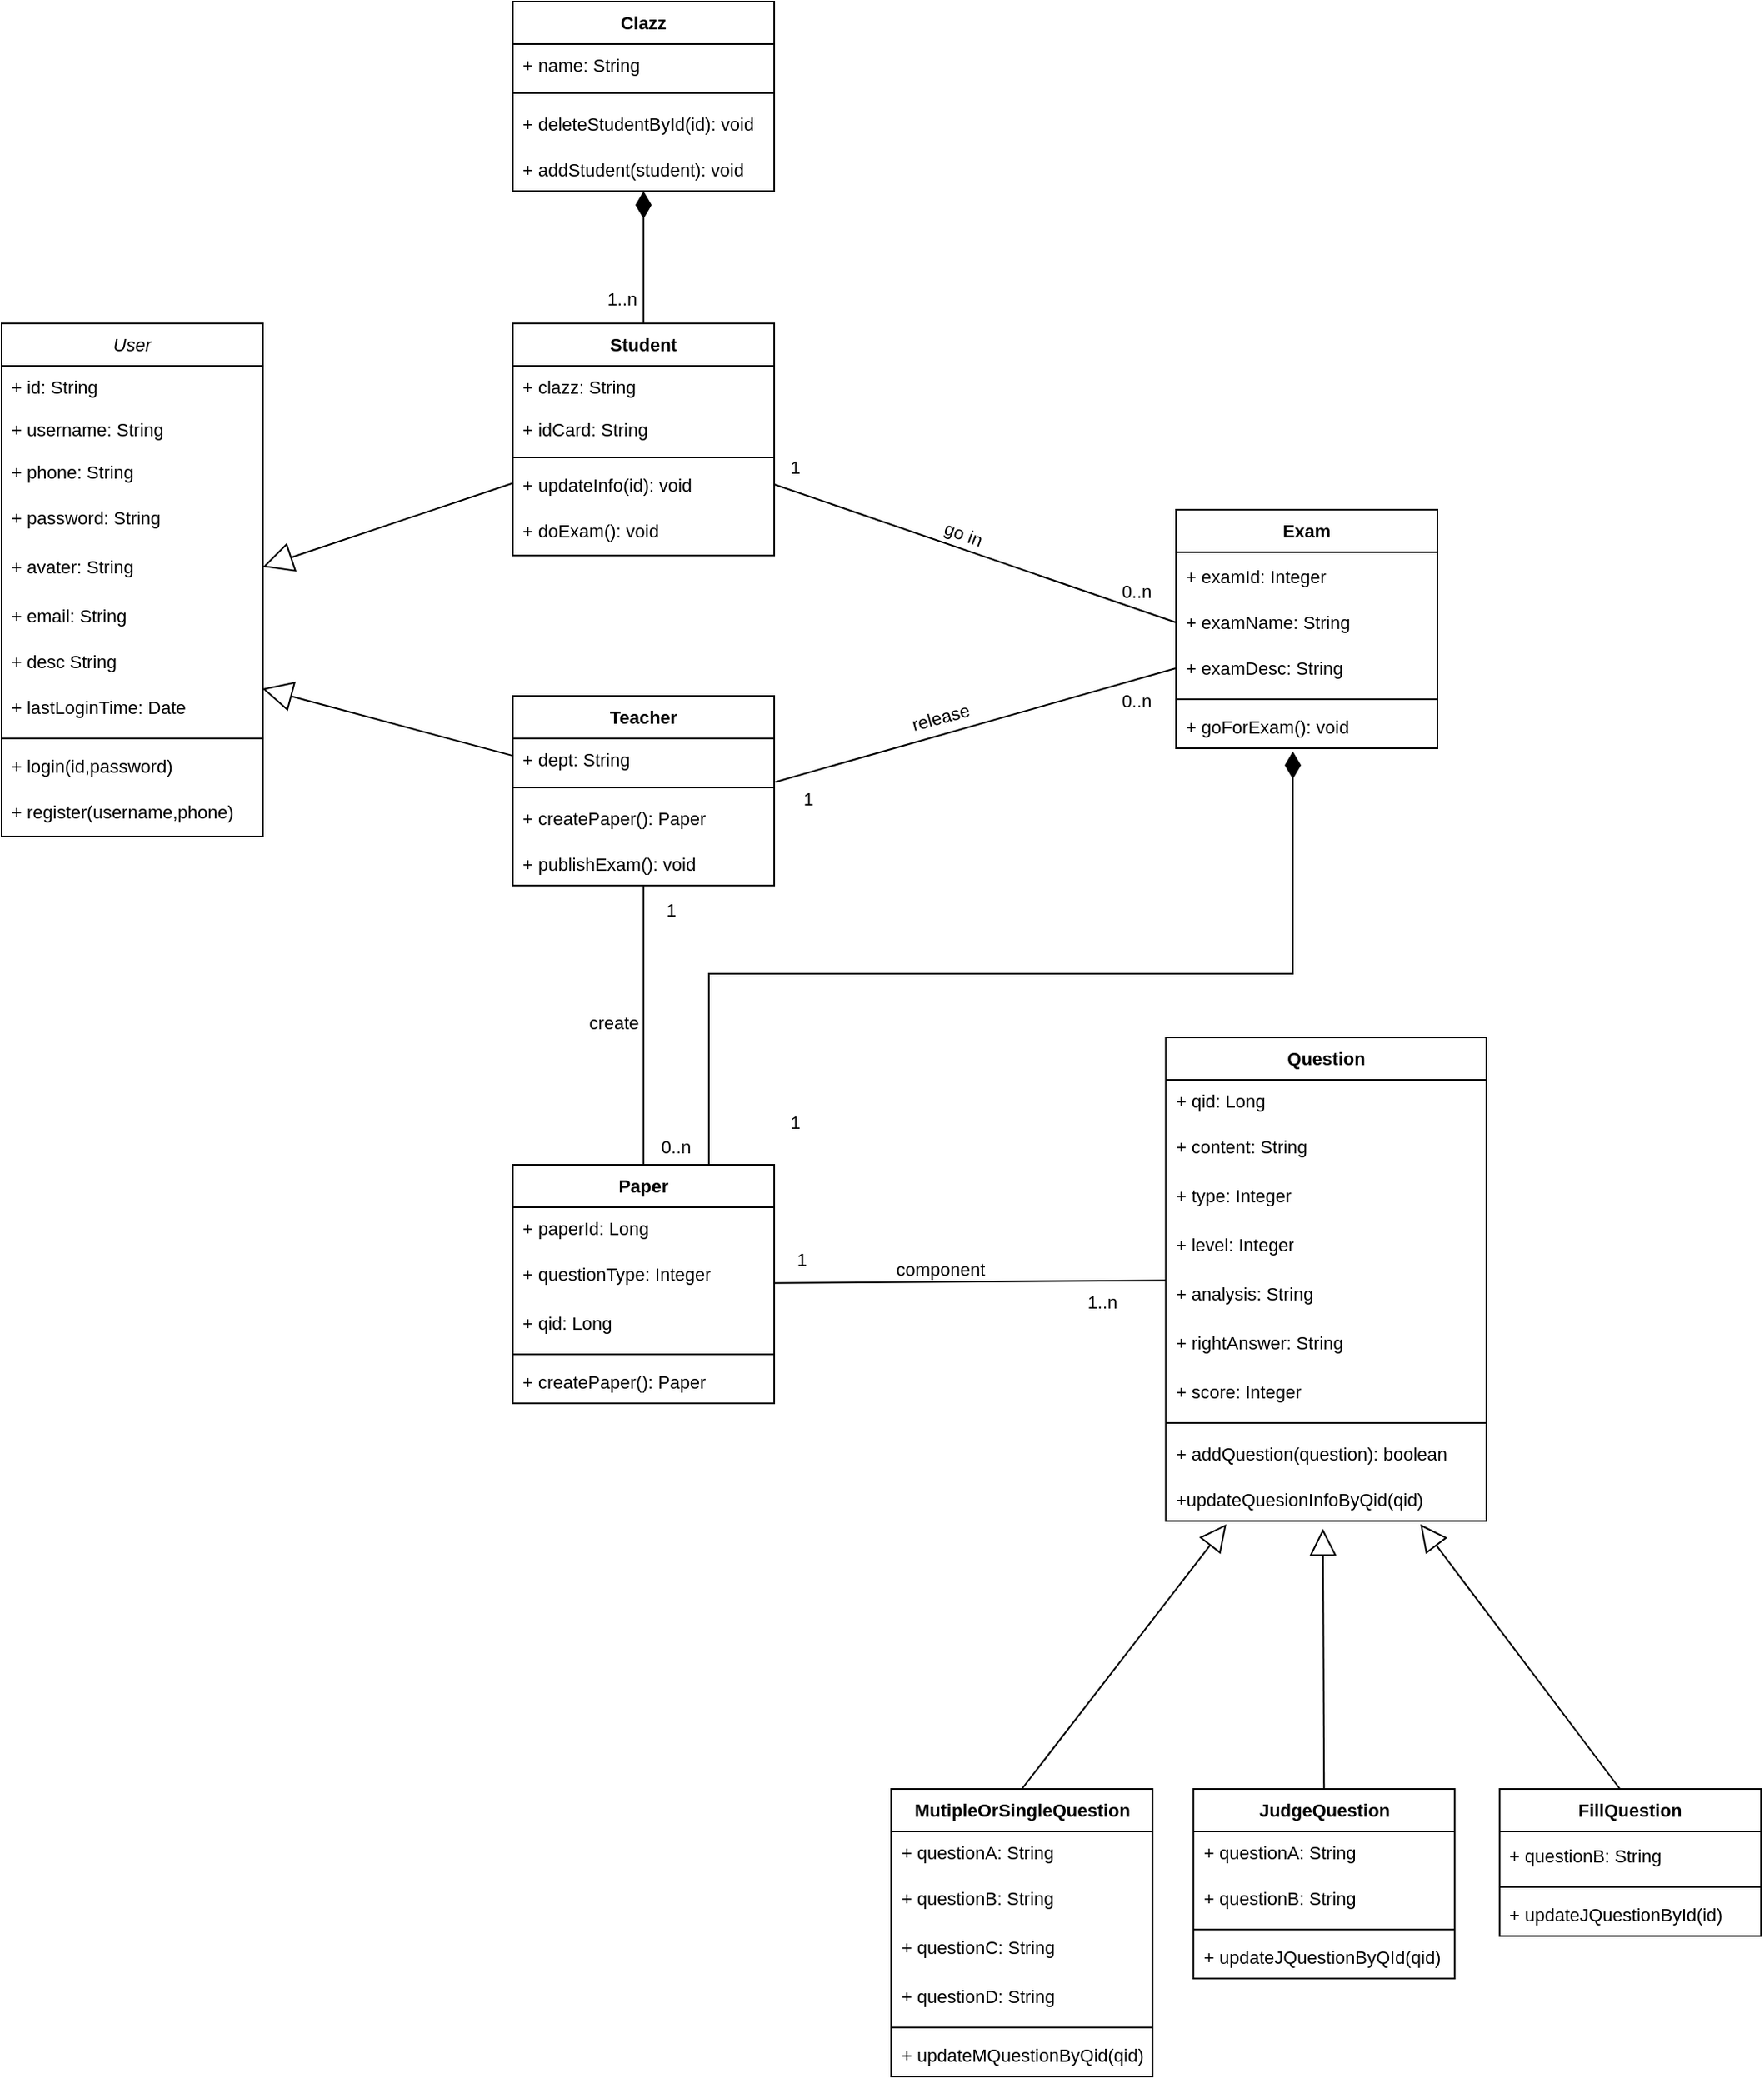 <mxfile version="22.0.8" type="github">
  <diagram id="C5RBs43oDa-KdzZeNtuy" name="Page-1">
    <mxGraphModel dx="936" dy="950" grid="0" gridSize="10" guides="1" tooltips="1" connect="1" arrows="1" fold="1" page="0" pageScale="1" pageWidth="827" pageHeight="1169" math="0" shadow="0">
      <root>
        <mxCell id="WIyWlLk6GJQsqaUBKTNV-0" />
        <mxCell id="WIyWlLk6GJQsqaUBKTNV-1" parent="WIyWlLk6GJQsqaUBKTNV-0" />
        <mxCell id="zkfFHV4jXpPFQw0GAbJ--0" value="User" style="swimlane;fontStyle=2;align=center;verticalAlign=top;childLayout=stackLayout;horizontal=1;startSize=26;horizontalStack=0;resizeParent=1;resizeLast=0;collapsible=1;marginBottom=0;rounded=0;shadow=0;strokeWidth=1;fontSize=11;" parent="WIyWlLk6GJQsqaUBKTNV-1" vertex="1">
          <mxGeometry x="101" y="64" width="160" height="314" as="geometry">
            <mxRectangle x="280" y="110" width="160" height="26" as="alternateBounds" />
          </mxGeometry>
        </mxCell>
        <mxCell id="zkfFHV4jXpPFQw0GAbJ--1" value="+ id: String" style="text;align=left;verticalAlign=top;spacingLeft=4;spacingRight=4;overflow=hidden;rotatable=0;points=[[0,0.5],[1,0.5]];portConstraint=eastwest;fontSize=11;" parent="zkfFHV4jXpPFQw0GAbJ--0" vertex="1">
          <mxGeometry y="26" width="160" height="26" as="geometry" />
        </mxCell>
        <mxCell id="zkfFHV4jXpPFQw0GAbJ--2" value="+ username: String" style="text;align=left;verticalAlign=top;spacingLeft=4;spacingRight=4;overflow=hidden;rotatable=0;points=[[0,0.5],[1,0.5]];portConstraint=eastwest;rounded=0;shadow=0;html=0;fontSize=11;" parent="zkfFHV4jXpPFQw0GAbJ--0" vertex="1">
          <mxGeometry y="52" width="160" height="26" as="geometry" />
        </mxCell>
        <mxCell id="zkfFHV4jXpPFQw0GAbJ--3" value="+ phone: String" style="text;align=left;verticalAlign=top;spacingLeft=4;spacingRight=4;overflow=hidden;rotatable=0;points=[[0,0.5],[1,0.5]];portConstraint=eastwest;rounded=0;shadow=0;html=0;fontSize=11;" parent="zkfFHV4jXpPFQw0GAbJ--0" vertex="1">
          <mxGeometry y="78" width="160" height="26" as="geometry" />
        </mxCell>
        <mxCell id="CQEFL2mhmP3pLworNLFp-5" value="+ password: String" style="text;strokeColor=none;fillColor=none;align=left;verticalAlign=middle;spacingLeft=4;spacingRight=4;overflow=hidden;points=[[0,0.5],[1,0.5]];portConstraint=eastwest;rotatable=0;whiteSpace=wrap;html=1;fontSize=11;" parent="zkfFHV4jXpPFQw0GAbJ--0" vertex="1">
          <mxGeometry y="104" width="160" height="30" as="geometry" />
        </mxCell>
        <mxCell id="CQEFL2mhmP3pLworNLFp-17" value="+ avater: String" style="text;strokeColor=none;fillColor=none;align=left;verticalAlign=middle;spacingLeft=4;spacingRight=4;overflow=hidden;points=[[0,0.5],[1,0.5]];portConstraint=eastwest;rotatable=0;whiteSpace=wrap;html=1;fontSize=11;" parent="zkfFHV4jXpPFQw0GAbJ--0" vertex="1">
          <mxGeometry y="134" width="160" height="30" as="geometry" />
        </mxCell>
        <mxCell id="CQEFL2mhmP3pLworNLFp-18" value="+ email: String" style="text;strokeColor=none;fillColor=none;align=left;verticalAlign=middle;spacingLeft=4;spacingRight=4;overflow=hidden;points=[[0,0.5],[1,0.5]];portConstraint=eastwest;rotatable=0;whiteSpace=wrap;html=1;fontSize=11;" parent="zkfFHV4jXpPFQw0GAbJ--0" vertex="1">
          <mxGeometry y="164" width="160" height="30" as="geometry" />
        </mxCell>
        <mxCell id="tEtHllRz7IMj_6NWPrq5-5" value="+ desc String" style="text;strokeColor=none;fillColor=none;align=left;verticalAlign=top;spacingLeft=4;spacingRight=4;overflow=hidden;rotatable=0;points=[[0,0.5],[1,0.5]];portConstraint=eastwest;whiteSpace=wrap;html=1;fontSize=11;" vertex="1" parent="zkfFHV4jXpPFQw0GAbJ--0">
          <mxGeometry y="194" width="160" height="26" as="geometry" />
        </mxCell>
        <mxCell id="CQEFL2mhmP3pLworNLFp-26" value="+ lastLoginTime: Date" style="text;strokeColor=none;fillColor=none;align=left;verticalAlign=middle;spacingLeft=4;spacingRight=4;overflow=hidden;points=[[0,0.5],[1,0.5]];portConstraint=eastwest;rotatable=0;whiteSpace=wrap;html=1;fontSize=11;" parent="zkfFHV4jXpPFQw0GAbJ--0" vertex="1">
          <mxGeometry y="220" width="160" height="30" as="geometry" />
        </mxCell>
        <mxCell id="zkfFHV4jXpPFQw0GAbJ--4" value="" style="line;html=1;strokeWidth=1;align=left;verticalAlign=middle;spacingTop=-1;spacingLeft=3;spacingRight=3;rotatable=0;labelPosition=right;points=[];portConstraint=eastwest;fontSize=11;" parent="zkfFHV4jXpPFQw0GAbJ--0" vertex="1">
          <mxGeometry y="250" width="160" height="8" as="geometry" />
        </mxCell>
        <mxCell id="zkfFHV4jXpPFQw0GAbJ--5" value="+ login(id,password)" style="text;align=left;verticalAlign=top;spacingLeft=4;spacingRight=4;overflow=hidden;rotatable=0;points=[[0,0.5],[1,0.5]];portConstraint=eastwest;fontSize=11;" parent="zkfFHV4jXpPFQw0GAbJ--0" vertex="1">
          <mxGeometry y="258" width="160" height="26" as="geometry" />
        </mxCell>
        <mxCell id="CQEFL2mhmP3pLworNLFp-4" value="+ register(username,phone)" style="text;strokeColor=none;fillColor=none;align=left;verticalAlign=middle;spacingLeft=4;spacingRight=4;overflow=hidden;points=[[0,0.5],[1,0.5]];portConstraint=eastwest;rotatable=0;whiteSpace=wrap;html=1;fontSize=11;" parent="zkfFHV4jXpPFQw0GAbJ--0" vertex="1">
          <mxGeometry y="284" width="160" height="30" as="geometry" />
        </mxCell>
        <mxCell id="CQEFL2mhmP3pLworNLFp-35" style="edgeStyle=none;shape=connector;rounded=0;orthogonalLoop=1;jettySize=auto;html=1;entryX=1;entryY=0.5;entryDx=0;entryDy=0;labelBackgroundColor=default;strokeColor=default;align=center;verticalAlign=middle;fontFamily=Helvetica;fontSize=11;fontColor=default;endArrow=block;endFill=0;endSize=16;" parent="WIyWlLk6GJQsqaUBKTNV-1" source="CQEFL2mhmP3pLworNLFp-8" target="CQEFL2mhmP3pLworNLFp-17" edge="1">
          <mxGeometry relative="1" as="geometry">
            <mxPoint x="274" y="228" as="targetPoint" />
          </mxGeometry>
        </mxCell>
        <mxCell id="tEtHllRz7IMj_6NWPrq5-14" style="edgeStyle=none;shape=connector;rounded=0;orthogonalLoop=1;jettySize=auto;html=1;entryX=0;entryY=0.5;entryDx=0;entryDy=0;labelBackgroundColor=default;strokeColor=default;align=center;verticalAlign=middle;fontFamily=Helvetica;fontSize=11;fontColor=default;endArrow=none;endFill=0;" edge="1" parent="WIyWlLk6GJQsqaUBKTNV-1" source="CQEFL2mhmP3pLworNLFp-8" target="tEtHllRz7IMj_6NWPrq5-7">
          <mxGeometry relative="1" as="geometry" />
        </mxCell>
        <mxCell id="CQEFL2mhmP3pLworNLFp-8" value="Student" style="swimlane;fontStyle=1;align=center;verticalAlign=top;childLayout=stackLayout;horizontal=1;startSize=26;horizontalStack=0;resizeParent=1;resizeParentMax=0;resizeLast=0;collapsible=1;marginBottom=0;whiteSpace=wrap;html=1;fontSize=11;" parent="WIyWlLk6GJQsqaUBKTNV-1" vertex="1">
          <mxGeometry x="414" y="64" width="160" height="142" as="geometry" />
        </mxCell>
        <mxCell id="CQEFL2mhmP3pLworNLFp-9" value="+ clazz: String" style="text;strokeColor=none;fillColor=none;align=left;verticalAlign=top;spacingLeft=4;spacingRight=4;overflow=hidden;rotatable=0;points=[[0,0.5],[1,0.5]];portConstraint=eastwest;whiteSpace=wrap;html=1;fontSize=11;" parent="CQEFL2mhmP3pLworNLFp-8" vertex="1">
          <mxGeometry y="26" width="160" height="26" as="geometry" />
        </mxCell>
        <mxCell id="CQEFL2mhmP3pLworNLFp-19" value="+ idCard: String" style="text;strokeColor=none;fillColor=none;align=left;verticalAlign=top;spacingLeft=4;spacingRight=4;overflow=hidden;rotatable=0;points=[[0,0.5],[1,0.5]];portConstraint=eastwest;whiteSpace=wrap;html=1;fontSize=11;" parent="CQEFL2mhmP3pLworNLFp-8" vertex="1">
          <mxGeometry y="52" width="160" height="26" as="geometry" />
        </mxCell>
        <mxCell id="CQEFL2mhmP3pLworNLFp-10" value="" style="line;strokeWidth=1;fillColor=none;align=left;verticalAlign=middle;spacingTop=-1;spacingLeft=3;spacingRight=3;rotatable=0;labelPosition=right;points=[];portConstraint=eastwest;strokeColor=inherit;fontSize=11;" parent="CQEFL2mhmP3pLworNLFp-8" vertex="1">
          <mxGeometry y="78" width="160" height="8" as="geometry" />
        </mxCell>
        <mxCell id="CQEFL2mhmP3pLworNLFp-11" value="+ updateInfo(id): void" style="text;strokeColor=none;fillColor=none;align=left;verticalAlign=top;spacingLeft=4;spacingRight=4;overflow=hidden;rotatable=0;points=[[0,0.5],[1,0.5]];portConstraint=eastwest;whiteSpace=wrap;html=1;fontSize=11;" parent="CQEFL2mhmP3pLworNLFp-8" vertex="1">
          <mxGeometry y="86" width="160" height="26" as="geometry" />
        </mxCell>
        <mxCell id="tEtHllRz7IMj_6NWPrq5-0" value="+ doExam(): void" style="text;strokeColor=none;fillColor=none;align=left;verticalAlign=middle;spacingLeft=4;spacingRight=4;overflow=hidden;points=[[0,0.5],[1,0.5]];portConstraint=eastwest;rotatable=0;whiteSpace=wrap;html=1;fontSize=11;" vertex="1" parent="CQEFL2mhmP3pLworNLFp-8">
          <mxGeometry y="112" width="160" height="30" as="geometry" />
        </mxCell>
        <mxCell id="CQEFL2mhmP3pLworNLFp-34" style="edgeStyle=none;shape=connector;rounded=0;orthogonalLoop=1;jettySize=auto;html=1;entryX=0.998;entryY=0.115;entryDx=0;entryDy=0;labelBackgroundColor=default;strokeColor=default;align=center;verticalAlign=middle;fontFamily=Helvetica;fontSize=11;fontColor=default;endArrow=block;endFill=0;endSize=16;entryPerimeter=0;" parent="WIyWlLk6GJQsqaUBKTNV-1" source="CQEFL2mhmP3pLworNLFp-20" target="CQEFL2mhmP3pLworNLFp-26" edge="1">
          <mxGeometry relative="1" as="geometry" />
        </mxCell>
        <mxCell id="tEtHllRz7IMj_6NWPrq5-29" style="shape=connector;rounded=0;orthogonalLoop=1;jettySize=auto;html=1;entryX=0;entryY=0.5;entryDx=0;entryDy=0;labelBackgroundColor=default;strokeColor=default;align=left;verticalAlign=bottom;fontFamily=Helvetica;fontSize=11;fontColor=default;startArrow=none;startFill=0;endArrow=none;startSize=14;endSize=12;exitX=1.005;exitY=1.023;exitDx=0;exitDy=0;exitPerimeter=0;endFill=0;" edge="1" parent="WIyWlLk6GJQsqaUBKTNV-1" source="CQEFL2mhmP3pLworNLFp-21" target="tEtHllRz7IMj_6NWPrq5-12">
          <mxGeometry relative="1" as="geometry" />
        </mxCell>
        <mxCell id="tEtHllRz7IMj_6NWPrq5-75" style="edgeStyle=none;shape=connector;rounded=0;orthogonalLoop=1;jettySize=auto;html=1;entryX=0.5;entryY=0;entryDx=0;entryDy=0;labelBackgroundColor=default;strokeColor=default;align=left;verticalAlign=bottom;fontFamily=Helvetica;fontSize=11;fontColor=default;startArrow=none;startFill=0;endArrow=none;endFill=0;startSize=14;endSize=12;" edge="1" parent="WIyWlLk6GJQsqaUBKTNV-1" source="CQEFL2mhmP3pLworNLFp-20" target="tEtHllRz7IMj_6NWPrq5-67">
          <mxGeometry relative="1" as="geometry" />
        </mxCell>
        <mxCell id="CQEFL2mhmP3pLworNLFp-20" value="Teacher" style="swimlane;fontStyle=1;align=center;verticalAlign=top;childLayout=stackLayout;horizontal=1;startSize=26;horizontalStack=0;resizeParent=1;resizeParentMax=0;resizeLast=0;collapsible=1;marginBottom=0;whiteSpace=wrap;html=1;fontSize=11;" parent="WIyWlLk6GJQsqaUBKTNV-1" vertex="1">
          <mxGeometry x="414" y="292" width="160" height="116" as="geometry" />
        </mxCell>
        <mxCell id="CQEFL2mhmP3pLworNLFp-21" value="+ dept: String" style="text;strokeColor=none;fillColor=none;align=left;verticalAlign=top;spacingLeft=4;spacingRight=4;overflow=hidden;rotatable=0;points=[[0,0.5],[1,0.5]];portConstraint=eastwest;whiteSpace=wrap;html=1;fontSize=11;" parent="CQEFL2mhmP3pLworNLFp-20" vertex="1">
          <mxGeometry y="26" width="160" height="26" as="geometry" />
        </mxCell>
        <mxCell id="CQEFL2mhmP3pLworNLFp-22" value="" style="line;strokeWidth=1;fillColor=none;align=left;verticalAlign=middle;spacingTop=-1;spacingLeft=3;spacingRight=3;rotatable=0;labelPosition=right;points=[];portConstraint=eastwest;strokeColor=inherit;fontSize=11;" parent="CQEFL2mhmP3pLworNLFp-20" vertex="1">
          <mxGeometry y="52" width="160" height="8" as="geometry" />
        </mxCell>
        <mxCell id="tEtHllRz7IMj_6NWPrq5-74" value="+ createPaper(): Paper" style="text;strokeColor=none;fillColor=none;align=left;verticalAlign=middle;spacingLeft=4;spacingRight=4;overflow=hidden;points=[[0,0.5],[1,0.5]];portConstraint=eastwest;rotatable=0;whiteSpace=wrap;html=1;fontSize=11;fontFamily=Helvetica;fontColor=default;" vertex="1" parent="CQEFL2mhmP3pLworNLFp-20">
          <mxGeometry y="60" width="160" height="30" as="geometry" />
        </mxCell>
        <mxCell id="CQEFL2mhmP3pLworNLFp-23" value="+ publishExam(): void" style="text;strokeColor=none;fillColor=none;align=left;verticalAlign=top;spacingLeft=4;spacingRight=4;overflow=hidden;rotatable=0;points=[[0,0.5],[1,0.5]];portConstraint=eastwest;whiteSpace=wrap;html=1;fontSize=11;" parent="CQEFL2mhmP3pLworNLFp-20" vertex="1">
          <mxGeometry y="90" width="160" height="26" as="geometry" />
        </mxCell>
        <mxCell id="tEtHllRz7IMj_6NWPrq5-6" value="Exam" style="swimlane;fontStyle=1;align=center;verticalAlign=top;childLayout=stackLayout;horizontal=1;startSize=26;horizontalStack=0;resizeParent=1;resizeParentMax=0;resizeLast=0;collapsible=1;marginBottom=0;whiteSpace=wrap;html=1;fontSize=11;" vertex="1" parent="WIyWlLk6GJQsqaUBKTNV-1">
          <mxGeometry x="820" y="178" width="160" height="146" as="geometry" />
        </mxCell>
        <mxCell id="tEtHllRz7IMj_6NWPrq5-10" value="+ examId: Integer" style="text;strokeColor=none;fillColor=none;align=left;verticalAlign=middle;spacingLeft=4;spacingRight=4;overflow=hidden;points=[[0,0.5],[1,0.5]];portConstraint=eastwest;rotatable=0;whiteSpace=wrap;html=1;fontSize=11;fontFamily=Helvetica;fontColor=default;" vertex="1" parent="tEtHllRz7IMj_6NWPrq5-6">
          <mxGeometry y="26" width="160" height="30" as="geometry" />
        </mxCell>
        <mxCell id="tEtHllRz7IMj_6NWPrq5-7" value="+ examName: String" style="text;strokeColor=none;fillColor=none;align=left;verticalAlign=top;spacingLeft=4;spacingRight=4;overflow=hidden;rotatable=0;points=[[0,0.5],[1,0.5]];portConstraint=eastwest;whiteSpace=wrap;html=1;fontSize=11;" vertex="1" parent="tEtHllRz7IMj_6NWPrq5-6">
          <mxGeometry y="56" width="160" height="26" as="geometry" />
        </mxCell>
        <mxCell id="tEtHllRz7IMj_6NWPrq5-12" value="+ examDesc: String" style="text;strokeColor=none;fillColor=none;align=left;verticalAlign=middle;spacingLeft=4;spacingRight=4;overflow=hidden;points=[[0,0.5],[1,0.5]];portConstraint=eastwest;rotatable=0;whiteSpace=wrap;html=1;fontSize=11;fontFamily=Helvetica;fontColor=default;" vertex="1" parent="tEtHllRz7IMj_6NWPrq5-6">
          <mxGeometry y="82" width="160" height="30" as="geometry" />
        </mxCell>
        <mxCell id="tEtHllRz7IMj_6NWPrq5-8" value="" style="line;strokeWidth=1;fillColor=none;align=left;verticalAlign=middle;spacingTop=-1;spacingLeft=3;spacingRight=3;rotatable=0;labelPosition=right;points=[];portConstraint=eastwest;strokeColor=inherit;fontSize=11;" vertex="1" parent="tEtHllRz7IMj_6NWPrq5-6">
          <mxGeometry y="112" width="160" height="8" as="geometry" />
        </mxCell>
        <mxCell id="tEtHllRz7IMj_6NWPrq5-9" value="+ goForExam(): void" style="text;strokeColor=none;fillColor=none;align=left;verticalAlign=top;spacingLeft=4;spacingRight=4;overflow=hidden;rotatable=0;points=[[0,0.5],[1,0.5]];portConstraint=eastwest;whiteSpace=wrap;html=1;fontSize=11;" vertex="1" parent="tEtHllRz7IMj_6NWPrq5-6">
          <mxGeometry y="120" width="160" height="26" as="geometry" />
        </mxCell>
        <mxCell id="tEtHllRz7IMj_6NWPrq5-15" value="1" style="text;html=1;strokeColor=none;fillColor=none;align=center;verticalAlign=middle;whiteSpace=wrap;rounded=0;fontSize=11;fontFamily=Helvetica;fontColor=default;" vertex="1" parent="WIyWlLk6GJQsqaUBKTNV-1">
          <mxGeometry x="557" y="137" width="60" height="30" as="geometry" />
        </mxCell>
        <mxCell id="tEtHllRz7IMj_6NWPrq5-16" value="0..n" style="text;html=1;strokeColor=none;fillColor=none;align=center;verticalAlign=middle;whiteSpace=wrap;rounded=0;fontSize=11;fontFamily=Helvetica;fontColor=default;" vertex="1" parent="WIyWlLk6GJQsqaUBKTNV-1">
          <mxGeometry x="766" y="213" width="60" height="30" as="geometry" />
        </mxCell>
        <mxCell id="tEtHllRz7IMj_6NWPrq5-26" style="edgeStyle=orthogonalEdgeStyle;shape=connector;rounded=0;orthogonalLoop=1;jettySize=auto;html=1;labelBackgroundColor=default;strokeColor=default;align=left;verticalAlign=bottom;fontFamily=Helvetica;fontSize=11;fontColor=default;startArrow=diamondThin;startFill=1;endArrow=none;startSize=14;endSize=12;endFill=0;" edge="1" parent="WIyWlLk6GJQsqaUBKTNV-1" source="tEtHllRz7IMj_6NWPrq5-17" target="CQEFL2mhmP3pLworNLFp-8">
          <mxGeometry relative="1" as="geometry" />
        </mxCell>
        <mxCell id="tEtHllRz7IMj_6NWPrq5-17" value="Clazz" style="swimlane;fontStyle=1;align=center;verticalAlign=top;childLayout=stackLayout;horizontal=1;startSize=26;horizontalStack=0;resizeParent=1;resizeParentMax=0;resizeLast=0;collapsible=1;marginBottom=0;whiteSpace=wrap;html=1;fontSize=11;" vertex="1" parent="WIyWlLk6GJQsqaUBKTNV-1">
          <mxGeometry x="414" y="-133" width="160" height="116" as="geometry" />
        </mxCell>
        <mxCell id="tEtHllRz7IMj_6NWPrq5-18" value="+ name: String" style="text;strokeColor=none;fillColor=none;align=left;verticalAlign=top;spacingLeft=4;spacingRight=4;overflow=hidden;rotatable=0;points=[[0,0.5],[1,0.5]];portConstraint=eastwest;whiteSpace=wrap;html=1;fontSize=11;" vertex="1" parent="tEtHllRz7IMj_6NWPrq5-17">
          <mxGeometry y="26" width="160" height="26" as="geometry" />
        </mxCell>
        <mxCell id="tEtHllRz7IMj_6NWPrq5-19" value="" style="line;strokeWidth=1;fillColor=none;align=left;verticalAlign=middle;spacingTop=-1;spacingLeft=3;spacingRight=3;rotatable=0;labelPosition=right;points=[];portConstraint=eastwest;strokeColor=inherit;fontSize=11;" vertex="1" parent="tEtHllRz7IMj_6NWPrq5-17">
          <mxGeometry y="52" width="160" height="8" as="geometry" />
        </mxCell>
        <mxCell id="tEtHllRz7IMj_6NWPrq5-21" value="+ deleteStudentById(id): void" style="text;strokeColor=none;fillColor=none;align=left;verticalAlign=middle;spacingLeft=4;spacingRight=4;overflow=hidden;points=[[0,0.5],[1,0.5]];portConstraint=eastwest;rotatable=0;whiteSpace=wrap;html=1;fontSize=11;fontFamily=Helvetica;fontColor=default;" vertex="1" parent="tEtHllRz7IMj_6NWPrq5-17">
          <mxGeometry y="60" width="160" height="30" as="geometry" />
        </mxCell>
        <mxCell id="tEtHllRz7IMj_6NWPrq5-20" value="+ addStudent(student): void" style="text;strokeColor=none;fillColor=none;align=left;verticalAlign=top;spacingLeft=4;spacingRight=4;overflow=hidden;rotatable=0;points=[[0,0.5],[1,0.5]];portConstraint=eastwest;whiteSpace=wrap;html=1;fontSize=11;" vertex="1" parent="tEtHllRz7IMj_6NWPrq5-17">
          <mxGeometry y="90" width="160" height="26" as="geometry" />
        </mxCell>
        <mxCell id="tEtHllRz7IMj_6NWPrq5-28" value="1..n" style="text;html=1;strokeColor=none;fillColor=none;align=center;verticalAlign=middle;whiteSpace=wrap;rounded=0;fontSize=11;fontFamily=Helvetica;fontColor=default;" vertex="1" parent="WIyWlLk6GJQsqaUBKTNV-1">
          <mxGeometry x="451" y="34" width="60" height="30" as="geometry" />
        </mxCell>
        <mxCell id="tEtHllRz7IMj_6NWPrq5-79" style="edgeStyle=none;shape=connector;rounded=0;orthogonalLoop=1;jettySize=auto;html=1;labelBackgroundColor=default;strokeColor=default;align=left;verticalAlign=bottom;fontFamily=Helvetica;fontSize=11;fontColor=default;startArrow=none;startFill=0;endArrow=none;endFill=0;startSize=14;endSize=12;" edge="1" parent="WIyWlLk6GJQsqaUBKTNV-1" source="tEtHllRz7IMj_6NWPrq5-67" target="tEtHllRz7IMj_6NWPrq5-30">
          <mxGeometry relative="1" as="geometry" />
        </mxCell>
        <mxCell id="tEtHllRz7IMj_6NWPrq5-67" value="Paper" style="swimlane;fontStyle=1;align=center;verticalAlign=top;childLayout=stackLayout;horizontal=1;startSize=26;horizontalStack=0;resizeParent=1;resizeParentMax=0;resizeLast=0;collapsible=1;marginBottom=0;whiteSpace=wrap;html=1;fontSize=11;" vertex="1" parent="WIyWlLk6GJQsqaUBKTNV-1">
          <mxGeometry x="414" y="579" width="160" height="146" as="geometry" />
        </mxCell>
        <mxCell id="tEtHllRz7IMj_6NWPrq5-68" value="+ paperId: Long" style="text;strokeColor=none;fillColor=none;align=left;verticalAlign=top;spacingLeft=4;spacingRight=4;overflow=hidden;rotatable=0;points=[[0,0.5],[1,0.5]];portConstraint=eastwest;whiteSpace=wrap;html=1;fontSize=11;" vertex="1" parent="tEtHllRz7IMj_6NWPrq5-67">
          <mxGeometry y="26" width="160" height="26" as="geometry" />
        </mxCell>
        <mxCell id="tEtHllRz7IMj_6NWPrq5-72" value="+ questionType: Integer" style="text;strokeColor=none;fillColor=none;align=left;verticalAlign=middle;spacingLeft=4;spacingRight=4;overflow=hidden;points=[[0,0.5],[1,0.5]];portConstraint=eastwest;rotatable=0;whiteSpace=wrap;html=1;fontSize=11;fontFamily=Helvetica;fontColor=default;" vertex="1" parent="tEtHllRz7IMj_6NWPrq5-67">
          <mxGeometry y="52" width="160" height="30" as="geometry" />
        </mxCell>
        <mxCell id="tEtHllRz7IMj_6NWPrq5-73" value="+&amp;nbsp;qid: Long" style="text;strokeColor=none;fillColor=none;align=left;verticalAlign=middle;spacingLeft=4;spacingRight=4;overflow=hidden;points=[[0,0.5],[1,0.5]];portConstraint=eastwest;rotatable=0;whiteSpace=wrap;html=1;fontSize=11;fontFamily=Helvetica;fontColor=default;" vertex="1" parent="tEtHllRz7IMj_6NWPrq5-67">
          <mxGeometry y="82" width="160" height="30" as="geometry" />
        </mxCell>
        <mxCell id="tEtHllRz7IMj_6NWPrq5-69" value="" style="line;strokeWidth=1;fillColor=none;align=left;verticalAlign=middle;spacingTop=-1;spacingLeft=3;spacingRight=3;rotatable=0;labelPosition=right;points=[];portConstraint=eastwest;strokeColor=inherit;fontSize=11;" vertex="1" parent="tEtHllRz7IMj_6NWPrq5-67">
          <mxGeometry y="112" width="160" height="8" as="geometry" />
        </mxCell>
        <mxCell id="tEtHllRz7IMj_6NWPrq5-70" value="+ createPaper(): Paper" style="text;strokeColor=none;fillColor=none;align=left;verticalAlign=top;spacingLeft=4;spacingRight=4;overflow=hidden;rotatable=0;points=[[0,0.5],[1,0.5]];portConstraint=eastwest;whiteSpace=wrap;html=1;fontSize=11;" vertex="1" parent="tEtHllRz7IMj_6NWPrq5-67">
          <mxGeometry y="120" width="160" height="26" as="geometry" />
        </mxCell>
        <mxCell id="tEtHllRz7IMj_6NWPrq5-30" value="Question" style="swimlane;fontStyle=1;align=center;verticalAlign=top;childLayout=stackLayout;horizontal=1;startSize=26;horizontalStack=0;resizeParent=1;resizeParentMax=0;resizeLast=0;collapsible=1;marginBottom=0;whiteSpace=wrap;html=1;fontSize=11;" vertex="1" parent="WIyWlLk6GJQsqaUBKTNV-1">
          <mxGeometry x="813.75" y="501" width="196.25" height="296" as="geometry" />
        </mxCell>
        <mxCell id="tEtHllRz7IMj_6NWPrq5-31" value="+ qid: Long" style="text;strokeColor=none;fillColor=none;align=left;verticalAlign=top;spacingLeft=4;spacingRight=4;overflow=hidden;rotatable=0;points=[[0,0.5],[1,0.5]];portConstraint=eastwest;whiteSpace=wrap;html=1;fontSize=11;" vertex="1" parent="tEtHllRz7IMj_6NWPrq5-30">
          <mxGeometry y="26" width="196.25" height="26" as="geometry" />
        </mxCell>
        <mxCell id="tEtHllRz7IMj_6NWPrq5-34" value="+ content: String" style="text;strokeColor=none;fillColor=none;align=left;verticalAlign=middle;spacingLeft=4;spacingRight=4;overflow=hidden;points=[[0,0.5],[1,0.5]];portConstraint=eastwest;rotatable=0;whiteSpace=wrap;html=1;fontSize=11;fontFamily=Helvetica;fontColor=default;" vertex="1" parent="tEtHllRz7IMj_6NWPrq5-30">
          <mxGeometry y="52" width="196.25" height="30" as="geometry" />
        </mxCell>
        <mxCell id="tEtHllRz7IMj_6NWPrq5-35" value="+ type: Integer" style="text;strokeColor=none;fillColor=none;align=left;verticalAlign=middle;spacingLeft=4;spacingRight=4;overflow=hidden;points=[[0,0.5],[1,0.5]];portConstraint=eastwest;rotatable=0;whiteSpace=wrap;html=1;fontSize=11;fontFamily=Helvetica;fontColor=default;" vertex="1" parent="tEtHllRz7IMj_6NWPrq5-30">
          <mxGeometry y="82" width="196.25" height="30" as="geometry" />
        </mxCell>
        <mxCell id="tEtHllRz7IMj_6NWPrq5-36" value="+ level: Integer" style="text;strokeColor=none;fillColor=none;align=left;verticalAlign=middle;spacingLeft=4;spacingRight=4;overflow=hidden;points=[[0,0.5],[1,0.5]];portConstraint=eastwest;rotatable=0;whiteSpace=wrap;html=1;fontSize=11;fontFamily=Helvetica;fontColor=default;" vertex="1" parent="tEtHllRz7IMj_6NWPrq5-30">
          <mxGeometry y="112" width="196.25" height="30" as="geometry" />
        </mxCell>
        <mxCell id="tEtHllRz7IMj_6NWPrq5-39" value="+ analysis: String" style="text;strokeColor=none;fillColor=none;align=left;verticalAlign=middle;spacingLeft=4;spacingRight=4;overflow=hidden;points=[[0,0.5],[1,0.5]];portConstraint=eastwest;rotatable=0;whiteSpace=wrap;html=1;fontSize=11;fontFamily=Helvetica;fontColor=default;" vertex="1" parent="tEtHllRz7IMj_6NWPrq5-30">
          <mxGeometry y="142" width="196.25" height="30" as="geometry" />
        </mxCell>
        <mxCell id="tEtHllRz7IMj_6NWPrq5-38" value="+ rightAnswer: String" style="text;strokeColor=none;fillColor=none;align=left;verticalAlign=middle;spacingLeft=4;spacingRight=4;overflow=hidden;points=[[0,0.5],[1,0.5]];portConstraint=eastwest;rotatable=0;whiteSpace=wrap;html=1;fontSize=11;fontFamily=Helvetica;fontColor=default;" vertex="1" parent="tEtHllRz7IMj_6NWPrq5-30">
          <mxGeometry y="172" width="196.25" height="30" as="geometry" />
        </mxCell>
        <mxCell id="tEtHllRz7IMj_6NWPrq5-41" value="+ score: Integer" style="text;strokeColor=none;fillColor=none;align=left;verticalAlign=middle;spacingLeft=4;spacingRight=4;overflow=hidden;points=[[0,0.5],[1,0.5]];portConstraint=eastwest;rotatable=0;whiteSpace=wrap;html=1;fontSize=11;fontFamily=Helvetica;fontColor=default;" vertex="1" parent="tEtHllRz7IMj_6NWPrq5-30">
          <mxGeometry y="202" width="196.25" height="30" as="geometry" />
        </mxCell>
        <mxCell id="tEtHllRz7IMj_6NWPrq5-32" value="" style="line;strokeWidth=1;fillColor=none;align=left;verticalAlign=middle;spacingTop=-1;spacingLeft=3;spacingRight=3;rotatable=0;labelPosition=right;points=[];portConstraint=eastwest;strokeColor=inherit;fontSize=11;" vertex="1" parent="tEtHllRz7IMj_6NWPrq5-30">
          <mxGeometry y="232" width="196.25" height="8" as="geometry" />
        </mxCell>
        <mxCell id="tEtHllRz7IMj_6NWPrq5-42" value="+ addQuestion(question): boolean" style="text;strokeColor=none;fillColor=none;align=left;verticalAlign=middle;spacingLeft=4;spacingRight=4;overflow=hidden;points=[[0,0.5],[1,0.5]];portConstraint=eastwest;rotatable=0;whiteSpace=wrap;html=1;fontSize=11;fontFamily=Helvetica;fontColor=default;" vertex="1" parent="tEtHllRz7IMj_6NWPrq5-30">
          <mxGeometry y="240" width="196.25" height="30" as="geometry" />
        </mxCell>
        <mxCell id="tEtHllRz7IMj_6NWPrq5-33" value="+updateQuesionInfoByQid(qid)" style="text;strokeColor=none;fillColor=none;align=left;verticalAlign=top;spacingLeft=4;spacingRight=4;overflow=hidden;rotatable=0;points=[[0,0.5],[1,0.5]];portConstraint=eastwest;whiteSpace=wrap;html=1;fontSize=11;" vertex="1" parent="tEtHllRz7IMj_6NWPrq5-30">
          <mxGeometry y="270" width="196.25" height="26" as="geometry" />
        </mxCell>
        <mxCell id="tEtHllRz7IMj_6NWPrq5-48" style="edgeStyle=none;shape=connector;rounded=0;orthogonalLoop=1;jettySize=auto;html=1;entryX=0.5;entryY=0;entryDx=0;entryDy=0;labelBackgroundColor=default;strokeColor=default;align=left;verticalAlign=bottom;fontFamily=Helvetica;fontSize=11;fontColor=default;startArrow=block;startFill=0;endArrow=none;endFill=0;startSize=14;endSize=12;exitX=0.189;exitY=1.076;exitDx=0;exitDy=0;exitPerimeter=0;" edge="1" parent="WIyWlLk6GJQsqaUBKTNV-1" source="tEtHllRz7IMj_6NWPrq5-33" target="tEtHllRz7IMj_6NWPrq5-44">
          <mxGeometry relative="1" as="geometry">
            <mxPoint x="860.5" y="788" as="sourcePoint" />
          </mxGeometry>
        </mxCell>
        <mxCell id="tEtHllRz7IMj_6NWPrq5-60" style="edgeStyle=none;shape=connector;rounded=0;orthogonalLoop=1;jettySize=auto;html=1;entryX=0.5;entryY=0;entryDx=0;entryDy=0;labelBackgroundColor=default;strokeColor=default;align=left;verticalAlign=bottom;fontFamily=Helvetica;fontSize=11;fontColor=default;startArrow=block;startFill=0;endArrow=none;endFill=0;startSize=14;endSize=12;exitX=0.49;exitY=1.182;exitDx=0;exitDy=0;exitPerimeter=0;" edge="1" parent="WIyWlLk6GJQsqaUBKTNV-1" source="tEtHllRz7IMj_6NWPrq5-33" target="tEtHllRz7IMj_6NWPrq5-52">
          <mxGeometry relative="1" as="geometry">
            <mxPoint x="889.5" y="749" as="sourcePoint" />
            <mxPoint x="812.5" y="874" as="targetPoint" />
          </mxGeometry>
        </mxCell>
        <mxCell id="tEtHllRz7IMj_6NWPrq5-66" style="edgeStyle=none;shape=connector;rounded=0;orthogonalLoop=1;jettySize=auto;html=1;entryX=0.466;entryY=0.014;entryDx=0;entryDy=0;labelBackgroundColor=default;strokeColor=default;align=left;verticalAlign=bottom;fontFamily=Helvetica;fontSize=11;fontColor=default;startArrow=block;startFill=0;endArrow=none;endFill=0;startSize=14;endSize=12;exitX=0.794;exitY=1.076;exitDx=0;exitDy=0;exitPerimeter=0;entryPerimeter=0;" edge="1" parent="WIyWlLk6GJQsqaUBKTNV-1" source="tEtHllRz7IMj_6NWPrq5-33" target="tEtHllRz7IMj_6NWPrq5-61">
          <mxGeometry relative="1" as="geometry">
            <mxPoint x="1112.5" y="766" as="sourcePoint" />
            <mxPoint x="1113.5" y="896" as="targetPoint" />
          </mxGeometry>
        </mxCell>
        <mxCell id="tEtHllRz7IMj_6NWPrq5-80" value="0..n" style="text;html=1;strokeColor=none;fillColor=none;align=center;verticalAlign=middle;whiteSpace=wrap;rounded=0;fontSize=11;fontFamily=Helvetica;fontColor=default;" vertex="1" parent="WIyWlLk6GJQsqaUBKTNV-1">
          <mxGeometry x="484" y="553" width="60" height="30" as="geometry" />
        </mxCell>
        <mxCell id="tEtHllRz7IMj_6NWPrq5-136" value="1" style="text;html=1;strokeColor=none;fillColor=none;align=center;verticalAlign=middle;whiteSpace=wrap;rounded=0;fontSize=11;fontFamily=Helvetica;fontColor=default;" vertex="1" parent="WIyWlLk6GJQsqaUBKTNV-1">
          <mxGeometry x="561" y="622" width="60" height="30" as="geometry" />
        </mxCell>
        <mxCell id="tEtHllRz7IMj_6NWPrq5-137" value="1" style="text;html=1;strokeColor=none;fillColor=none;align=center;verticalAlign=middle;whiteSpace=wrap;rounded=0;fontSize=11;fontFamily=Helvetica;fontColor=default;" vertex="1" parent="WIyWlLk6GJQsqaUBKTNV-1">
          <mxGeometry x="481" y="408" width="60" height="30" as="geometry" />
        </mxCell>
        <mxCell id="tEtHllRz7IMj_6NWPrq5-138" value="1" style="text;html=1;strokeColor=none;fillColor=none;align=center;verticalAlign=middle;whiteSpace=wrap;rounded=0;fontSize=11;fontFamily=Helvetica;fontColor=default;" vertex="1" parent="WIyWlLk6GJQsqaUBKTNV-1">
          <mxGeometry x="565" y="340" width="60" height="30" as="geometry" />
        </mxCell>
        <mxCell id="tEtHllRz7IMj_6NWPrq5-139" value="0..n" style="text;html=1;strokeColor=none;fillColor=none;align=center;verticalAlign=middle;whiteSpace=wrap;rounded=0;fontSize=11;fontFamily=Helvetica;fontColor=default;" vertex="1" parent="WIyWlLk6GJQsqaUBKTNV-1">
          <mxGeometry x="766" y="280" width="60" height="30" as="geometry" />
        </mxCell>
        <mxCell id="tEtHllRz7IMj_6NWPrq5-140" style="edgeStyle=orthogonalEdgeStyle;shape=connector;rounded=0;orthogonalLoop=1;jettySize=auto;html=1;entryX=0.75;entryY=0;entryDx=0;entryDy=0;labelBackgroundColor=default;strokeColor=default;align=left;verticalAlign=bottom;fontFamily=Helvetica;fontSize=11;fontColor=default;startArrow=diamondThin;startFill=1;endArrow=none;endFill=0;startSize=14;endSize=12;exitX=0.447;exitY=1.073;exitDx=0;exitDy=0;exitPerimeter=0;" edge="1" parent="WIyWlLk6GJQsqaUBKTNV-1" source="tEtHllRz7IMj_6NWPrq5-9" target="tEtHllRz7IMj_6NWPrq5-67">
          <mxGeometry relative="1" as="geometry">
            <Array as="points">
              <mxPoint x="891" y="462" />
              <mxPoint x="534" y="462" />
            </Array>
          </mxGeometry>
        </mxCell>
        <mxCell id="tEtHllRz7IMj_6NWPrq5-142" value="1" style="text;html=1;strokeColor=none;fillColor=none;align=center;verticalAlign=middle;whiteSpace=wrap;rounded=0;fontSize=11;fontFamily=Helvetica;fontColor=default;" vertex="1" parent="WIyWlLk6GJQsqaUBKTNV-1">
          <mxGeometry x="557" y="538" width="60" height="30" as="geometry" />
        </mxCell>
        <mxCell id="tEtHllRz7IMj_6NWPrq5-44" value="MutipleOrSingleQuestion" style="swimlane;fontStyle=1;align=center;verticalAlign=top;childLayout=stackLayout;horizontal=1;startSize=26;horizontalStack=0;resizeParent=1;resizeParentMax=0;resizeLast=0;collapsible=1;marginBottom=0;whiteSpace=wrap;html=1;fontSize=11;" vertex="1" parent="WIyWlLk6GJQsqaUBKTNV-1">
          <mxGeometry x="645.63" y="961" width="160" height="176" as="geometry" />
        </mxCell>
        <mxCell id="tEtHllRz7IMj_6NWPrq5-45" value="+ questionA: String" style="text;strokeColor=none;fillColor=none;align=left;verticalAlign=top;spacingLeft=4;spacingRight=4;overflow=hidden;rotatable=0;points=[[0,0.5],[1,0.5]];portConstraint=eastwest;whiteSpace=wrap;html=1;fontSize=11;" vertex="1" parent="tEtHllRz7IMj_6NWPrq5-44">
          <mxGeometry y="26" width="160" height="26" as="geometry" />
        </mxCell>
        <mxCell id="tEtHllRz7IMj_6NWPrq5-49" value="+ questionB: String" style="text;strokeColor=none;fillColor=none;align=left;verticalAlign=middle;spacingLeft=4;spacingRight=4;overflow=hidden;points=[[0,0.5],[1,0.5]];portConstraint=eastwest;rotatable=0;whiteSpace=wrap;html=1;fontSize=11;fontFamily=Helvetica;fontColor=default;" vertex="1" parent="tEtHllRz7IMj_6NWPrq5-44">
          <mxGeometry y="52" width="160" height="30" as="geometry" />
        </mxCell>
        <mxCell id="tEtHllRz7IMj_6NWPrq5-50" value="+ questionC: String" style="text;strokeColor=none;fillColor=none;align=left;verticalAlign=middle;spacingLeft=4;spacingRight=4;overflow=hidden;points=[[0,0.5],[1,0.5]];portConstraint=eastwest;rotatable=0;whiteSpace=wrap;html=1;fontSize=11;fontFamily=Helvetica;fontColor=default;" vertex="1" parent="tEtHllRz7IMj_6NWPrq5-44">
          <mxGeometry y="82" width="160" height="30" as="geometry" />
        </mxCell>
        <mxCell id="tEtHllRz7IMj_6NWPrq5-51" value="+ questionD: String" style="text;strokeColor=none;fillColor=none;align=left;verticalAlign=middle;spacingLeft=4;spacingRight=4;overflow=hidden;points=[[0,0.5],[1,0.5]];portConstraint=eastwest;rotatable=0;whiteSpace=wrap;html=1;fontSize=11;fontFamily=Helvetica;fontColor=default;" vertex="1" parent="tEtHllRz7IMj_6NWPrq5-44">
          <mxGeometry y="112" width="160" height="30" as="geometry" />
        </mxCell>
        <mxCell id="tEtHllRz7IMj_6NWPrq5-46" value="" style="line;strokeWidth=1;fillColor=none;align=left;verticalAlign=middle;spacingTop=-1;spacingLeft=3;spacingRight=3;rotatable=0;labelPosition=right;points=[];portConstraint=eastwest;strokeColor=inherit;fontSize=11;" vertex="1" parent="tEtHllRz7IMj_6NWPrq5-44">
          <mxGeometry y="142" width="160" height="8" as="geometry" />
        </mxCell>
        <mxCell id="tEtHllRz7IMj_6NWPrq5-47" value="+ updateMQuestionByQid(qid)" style="text;strokeColor=none;fillColor=none;align=left;verticalAlign=top;spacingLeft=4;spacingRight=4;overflow=hidden;rotatable=0;points=[[0,0.5],[1,0.5]];portConstraint=eastwest;whiteSpace=wrap;html=1;fontSize=11;" vertex="1" parent="tEtHllRz7IMj_6NWPrq5-44">
          <mxGeometry y="150" width="160" height="26" as="geometry" />
        </mxCell>
        <mxCell id="tEtHllRz7IMj_6NWPrq5-52" value="JudgeQuestion" style="swimlane;fontStyle=1;align=center;verticalAlign=top;childLayout=stackLayout;horizontal=1;startSize=26;horizontalStack=0;resizeParent=1;resizeParentMax=0;resizeLast=0;collapsible=1;marginBottom=0;whiteSpace=wrap;html=1;fontSize=11;" vertex="1" parent="WIyWlLk6GJQsqaUBKTNV-1">
          <mxGeometry x="830.63" y="961" width="160" height="116" as="geometry" />
        </mxCell>
        <mxCell id="tEtHllRz7IMj_6NWPrq5-53" value="+ questionA: String" style="text;strokeColor=none;fillColor=none;align=left;verticalAlign=top;spacingLeft=4;spacingRight=4;overflow=hidden;rotatable=0;points=[[0,0.5],[1,0.5]];portConstraint=eastwest;whiteSpace=wrap;html=1;fontSize=11;" vertex="1" parent="tEtHllRz7IMj_6NWPrq5-52">
          <mxGeometry y="26" width="160" height="26" as="geometry" />
        </mxCell>
        <mxCell id="tEtHllRz7IMj_6NWPrq5-54" value="+ questionB: String" style="text;strokeColor=none;fillColor=none;align=left;verticalAlign=middle;spacingLeft=4;spacingRight=4;overflow=hidden;points=[[0,0.5],[1,0.5]];portConstraint=eastwest;rotatable=0;whiteSpace=wrap;html=1;fontSize=11;fontFamily=Helvetica;fontColor=default;" vertex="1" parent="tEtHllRz7IMj_6NWPrq5-52">
          <mxGeometry y="52" width="160" height="30" as="geometry" />
        </mxCell>
        <mxCell id="tEtHllRz7IMj_6NWPrq5-57" value="" style="line;strokeWidth=1;fillColor=none;align=left;verticalAlign=middle;spacingTop=-1;spacingLeft=3;spacingRight=3;rotatable=0;labelPosition=right;points=[];portConstraint=eastwest;strokeColor=inherit;fontSize=11;" vertex="1" parent="tEtHllRz7IMj_6NWPrq5-52">
          <mxGeometry y="82" width="160" height="8" as="geometry" />
        </mxCell>
        <mxCell id="tEtHllRz7IMj_6NWPrq5-58" value="+ updateJQuestionByQId(qid)" style="text;strokeColor=none;fillColor=none;align=left;verticalAlign=top;spacingLeft=4;spacingRight=4;overflow=hidden;rotatable=0;points=[[0,0.5],[1,0.5]];portConstraint=eastwest;whiteSpace=wrap;html=1;fontSize=11;" vertex="1" parent="tEtHllRz7IMj_6NWPrq5-52">
          <mxGeometry y="90" width="160" height="26" as="geometry" />
        </mxCell>
        <mxCell id="tEtHllRz7IMj_6NWPrq5-61" value="FillQuestion" style="swimlane;fontStyle=1;align=center;verticalAlign=top;childLayout=stackLayout;horizontal=1;startSize=26;horizontalStack=0;resizeParent=1;resizeParentMax=0;resizeLast=0;collapsible=1;marginBottom=0;whiteSpace=wrap;html=1;fontSize=11;" vertex="1" parent="WIyWlLk6GJQsqaUBKTNV-1">
          <mxGeometry x="1018.13" y="961" width="160" height="90" as="geometry" />
        </mxCell>
        <mxCell id="tEtHllRz7IMj_6NWPrq5-63" value="+ questionB: String" style="text;strokeColor=none;fillColor=none;align=left;verticalAlign=middle;spacingLeft=4;spacingRight=4;overflow=hidden;points=[[0,0.5],[1,0.5]];portConstraint=eastwest;rotatable=0;whiteSpace=wrap;html=1;fontSize=11;fontFamily=Helvetica;fontColor=default;" vertex="1" parent="tEtHllRz7IMj_6NWPrq5-61">
          <mxGeometry y="26" width="160" height="30" as="geometry" />
        </mxCell>
        <mxCell id="tEtHllRz7IMj_6NWPrq5-64" value="" style="line;strokeWidth=1;fillColor=none;align=left;verticalAlign=middle;spacingTop=-1;spacingLeft=3;spacingRight=3;rotatable=0;labelPosition=right;points=[];portConstraint=eastwest;strokeColor=inherit;fontSize=11;" vertex="1" parent="tEtHllRz7IMj_6NWPrq5-61">
          <mxGeometry y="56" width="160" height="8" as="geometry" />
        </mxCell>
        <mxCell id="tEtHllRz7IMj_6NWPrq5-65" value="+ updateJQuestionById(id)" style="text;strokeColor=none;fillColor=none;align=left;verticalAlign=top;spacingLeft=4;spacingRight=4;overflow=hidden;rotatable=0;points=[[0,0.5],[1,0.5]];portConstraint=eastwest;whiteSpace=wrap;html=1;fontSize=11;" vertex="1" parent="tEtHllRz7IMj_6NWPrq5-61">
          <mxGeometry y="64" width="160" height="26" as="geometry" />
        </mxCell>
        <mxCell id="tEtHllRz7IMj_6NWPrq5-81" value="1..n" style="text;html=1;strokeColor=none;fillColor=none;align=center;verticalAlign=middle;whiteSpace=wrap;rounded=0;fontSize=11;fontFamily=Helvetica;fontColor=default;" vertex="1" parent="WIyWlLk6GJQsqaUBKTNV-1">
          <mxGeometry x="745" y="648" width="60" height="30" as="geometry" />
        </mxCell>
        <mxCell id="tEtHllRz7IMj_6NWPrq5-143" value="component" style="text;html=1;strokeColor=none;fillColor=none;align=center;verticalAlign=middle;whiteSpace=wrap;rounded=0;fontSize=11;fontFamily=Helvetica;fontColor=default;" vertex="1" parent="WIyWlLk6GJQsqaUBKTNV-1">
          <mxGeometry x="646" y="628" width="60" height="30" as="geometry" />
        </mxCell>
        <mxCell id="tEtHllRz7IMj_6NWPrq5-144" value="go in" style="text;html=1;strokeColor=none;fillColor=none;align=center;verticalAlign=middle;whiteSpace=wrap;rounded=0;fontSize=11;fontFamily=Helvetica;fontColor=default;rotation=20;" vertex="1" parent="WIyWlLk6GJQsqaUBKTNV-1">
          <mxGeometry x="660" y="178" width="60" height="30" as="geometry" />
        </mxCell>
        <mxCell id="tEtHllRz7IMj_6NWPrq5-145" value="release" style="text;html=1;strokeColor=none;fillColor=none;align=center;verticalAlign=middle;whiteSpace=wrap;rounded=0;fontSize=11;fontFamily=Helvetica;fontColor=default;rotation=-15;" vertex="1" parent="WIyWlLk6GJQsqaUBKTNV-1">
          <mxGeometry x="646" y="290" width="60" height="30" as="geometry" />
        </mxCell>
        <mxCell id="tEtHllRz7IMj_6NWPrq5-148" value="create" style="text;html=1;strokeColor=none;fillColor=none;align=center;verticalAlign=middle;whiteSpace=wrap;rounded=0;fontSize=11;fontFamily=Helvetica;fontColor=default;" vertex="1" parent="WIyWlLk6GJQsqaUBKTNV-1">
          <mxGeometry x="446" y="477" width="60" height="30" as="geometry" />
        </mxCell>
      </root>
    </mxGraphModel>
  </diagram>
</mxfile>
